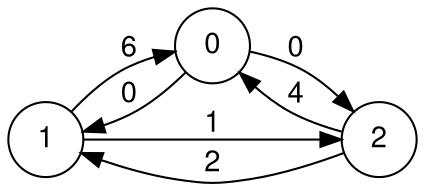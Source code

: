 digraph finite_state_machine { 

  fontname="Helvetica,Arial,sans-serif" 

  node [fontname="Helvetica,Arial,sans-serif"] 

  edge [fontname="Helvetica,Arial,sans-serif"] 

  rankdir=LR 
;
  node [shape = circle]; 

 1 -> 0 [label = "6"]

 1 -> 2 [label = "1"]

 0 -> 1 [label = "0"]

 0 -> 2 [label = "0"]

 2 -> 1 [label = "2"]

 2 -> 0 [label = "4"]

}
